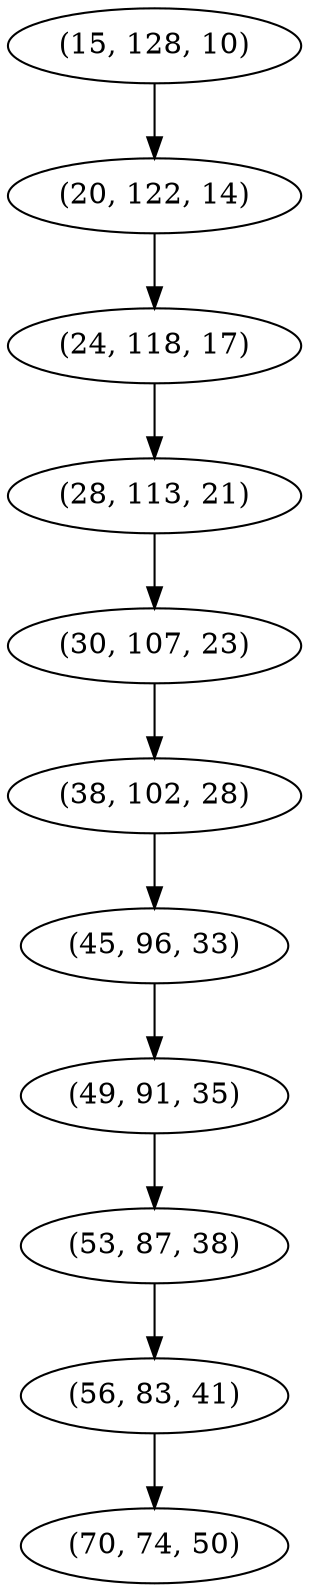 digraph tree {
    "(15, 128, 10)";
    "(20, 122, 14)";
    "(24, 118, 17)";
    "(28, 113, 21)";
    "(30, 107, 23)";
    "(38, 102, 28)";
    "(45, 96, 33)";
    "(49, 91, 35)";
    "(53, 87, 38)";
    "(56, 83, 41)";
    "(70, 74, 50)";
    "(15, 128, 10)" -> "(20, 122, 14)";
    "(20, 122, 14)" -> "(24, 118, 17)";
    "(24, 118, 17)" -> "(28, 113, 21)";
    "(28, 113, 21)" -> "(30, 107, 23)";
    "(30, 107, 23)" -> "(38, 102, 28)";
    "(38, 102, 28)" -> "(45, 96, 33)";
    "(45, 96, 33)" -> "(49, 91, 35)";
    "(49, 91, 35)" -> "(53, 87, 38)";
    "(53, 87, 38)" -> "(56, 83, 41)";
    "(56, 83, 41)" -> "(70, 74, 50)";
}
